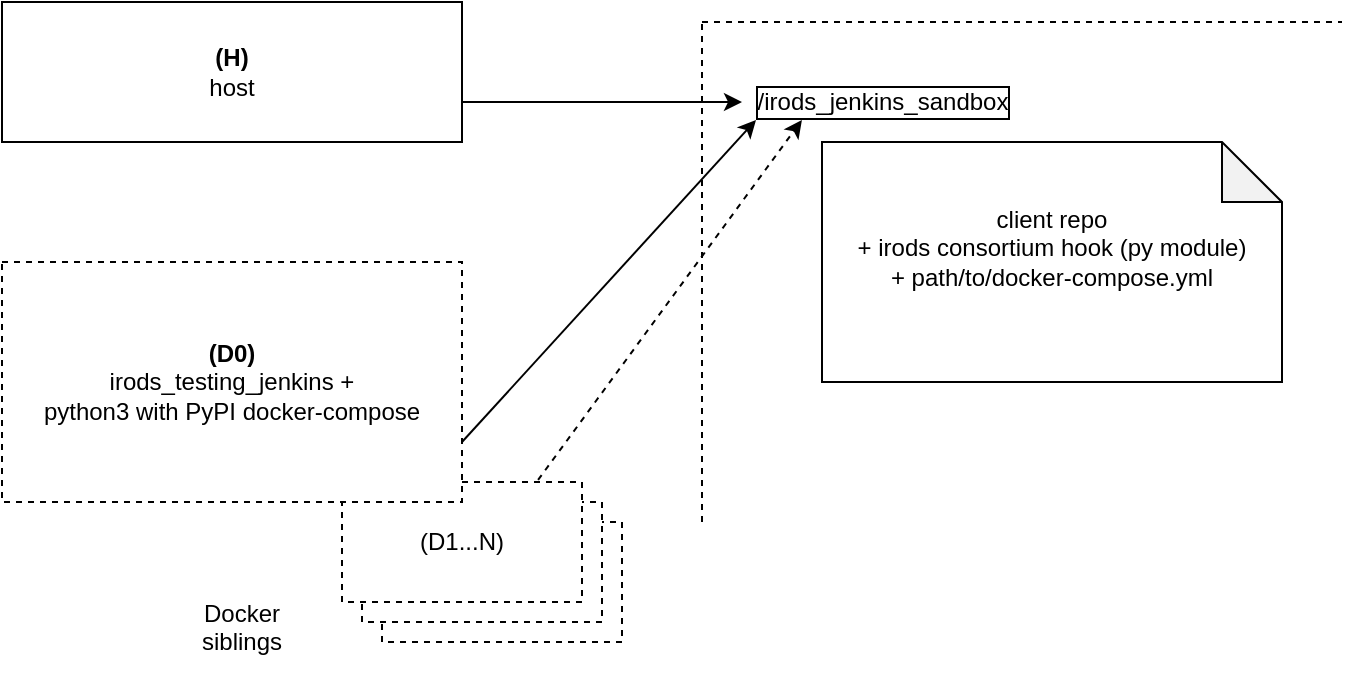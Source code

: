 <mxfile version="14.4.3" type="github">
  <diagram id="f31MAkWk0b6WlTFQEC3q" name="Page-1">
    <mxGraphModel dx="837" dy="464" grid="1" gridSize="10" guides="1" tooltips="1" connect="1" arrows="1" fold="1" page="1" pageScale="1" pageWidth="850" pageHeight="1100" math="0" shadow="0">
      <root>
        <mxCell id="0" />
        <mxCell id="1" parent="0" />
        <mxCell id="tySmDbzDYtYw8JsEiwFR-3" value="&lt;div&gt;&lt;b&gt;(H) &lt;br&gt;&lt;/b&gt;&lt;/div&gt;&lt;div&gt;host &lt;/div&gt;" style="rounded=0;whiteSpace=wrap;html=1;" vertex="1" parent="1">
          <mxGeometry x="90" y="30" width="230" height="70" as="geometry" />
        </mxCell>
        <mxCell id="tySmDbzDYtYw8JsEiwFR-4" value="&lt;div&gt;client repo&lt;/div&gt;&lt;div&gt;+ irods consortium hook (py module)&lt;br&gt;&lt;/div&gt;&lt;div&gt;+ path/to/docker-compose.yml&lt;/div&gt;&lt;div&gt;&lt;br&gt;&lt;/div&gt;" style="shape=note;whiteSpace=wrap;html=1;backgroundOutline=1;darkOpacity=0.05;" vertex="1" parent="1">
          <mxGeometry x="500" y="100" width="230" height="120" as="geometry" />
        </mxCell>
        <mxCell id="tySmDbzDYtYw8JsEiwFR-5" value="" style="endArrow=none;dashed=1;html=1;" edge="1" parent="1">
          <mxGeometry width="50" height="50" relative="1" as="geometry">
            <mxPoint x="440" y="290" as="sourcePoint" />
            <mxPoint x="440" y="40" as="targetPoint" />
          </mxGeometry>
        </mxCell>
        <mxCell id="tySmDbzDYtYw8JsEiwFR-6" value="" style="endArrow=none;dashed=1;html=1;" edge="1" parent="1">
          <mxGeometry width="50" height="50" relative="1" as="geometry">
            <mxPoint x="440" y="40" as="sourcePoint" />
            <mxPoint x="760" y="40" as="targetPoint" />
          </mxGeometry>
        </mxCell>
        <mxCell id="tySmDbzDYtYw8JsEiwFR-7" value="/irods_jenkins_sandbox" style="text;html=1;align=center;verticalAlign=middle;resizable=0;points=[];autosize=1;labelBorderColor=#000000;" vertex="1" parent="1">
          <mxGeometry x="460" y="70" width="140" height="20" as="geometry" />
        </mxCell>
        <mxCell id="tySmDbzDYtYw8JsEiwFR-8" value="" style="endArrow=classic;html=1;" edge="1" parent="1" target="tySmDbzDYtYw8JsEiwFR-7">
          <mxGeometry width="50" height="50" relative="1" as="geometry">
            <mxPoint x="320" y="80" as="sourcePoint" />
            <mxPoint x="460" y="80" as="targetPoint" />
          </mxGeometry>
        </mxCell>
        <mxCell id="tySmDbzDYtYw8JsEiwFR-9" value="" style="endArrow=classic;html=1;entryX=0.05;entryY=0.95;entryDx=0;entryDy=0;entryPerimeter=0;" edge="1" parent="1" target="tySmDbzDYtYw8JsEiwFR-7">
          <mxGeometry width="50" height="50" relative="1" as="geometry">
            <mxPoint x="320" y="250" as="sourcePoint" />
            <mxPoint x="350" y="220" as="targetPoint" />
          </mxGeometry>
        </mxCell>
        <mxCell id="tySmDbzDYtYw8JsEiwFR-11" value="" style="rounded=0;whiteSpace=wrap;html=1;dashed=1;" vertex="1" parent="1">
          <mxGeometry x="280" y="290" width="120" height="60" as="geometry" />
        </mxCell>
        <mxCell id="tySmDbzDYtYw8JsEiwFR-12" value="" style="rounded=0;whiteSpace=wrap;html=1;dashed=1;" vertex="1" parent="1">
          <mxGeometry x="270" y="280" width="120" height="60" as="geometry" />
        </mxCell>
        <mxCell id="tySmDbzDYtYw8JsEiwFR-13" value="(D1...N)" style="rounded=0;whiteSpace=wrap;html=1;dashed=1;" vertex="1" parent="1">
          <mxGeometry x="260" y="270" width="120" height="60" as="geometry" />
        </mxCell>
        <mxCell id="tySmDbzDYtYw8JsEiwFR-1" value="&lt;b&gt;(D0)&lt;/b&gt;&lt;div&gt;irods_testing_jenkins +&lt;/div&gt;&lt;div&gt;python3 with PyPI docker-compose&lt;br&gt;&lt;/div&gt;" style="rounded=0;whiteSpace=wrap;html=1;dashed=1;" vertex="1" parent="1">
          <mxGeometry x="90" y="160" width="230" height="120" as="geometry" />
        </mxCell>
        <mxCell id="tySmDbzDYtYw8JsEiwFR-14" value="&lt;div&gt;Docker siblings&lt;/div&gt;&lt;div&gt;&lt;br&gt;&lt;/div&gt;" style="text;html=1;strokeColor=none;fillColor=none;align=center;verticalAlign=middle;whiteSpace=wrap;rounded=0;dashed=1;" vertex="1" parent="1">
          <mxGeometry x="190" y="340" width="40" height="20" as="geometry" />
        </mxCell>
        <mxCell id="tySmDbzDYtYw8JsEiwFR-15" value="" style="endArrow=classic;html=1;exitX=0.817;exitY=-0.017;exitDx=0;exitDy=0;exitPerimeter=0;entryX=0.214;entryY=0.95;entryDx=0;entryDy=0;entryPerimeter=0;dashed=1;" edge="1" parent="1" source="tySmDbzDYtYw8JsEiwFR-13" target="tySmDbzDYtYw8JsEiwFR-7">
          <mxGeometry width="50" height="50" relative="1" as="geometry">
            <mxPoint x="410" y="270" as="sourcePoint" />
            <mxPoint x="460" y="220" as="targetPoint" />
          </mxGeometry>
        </mxCell>
      </root>
    </mxGraphModel>
  </diagram>
</mxfile>
